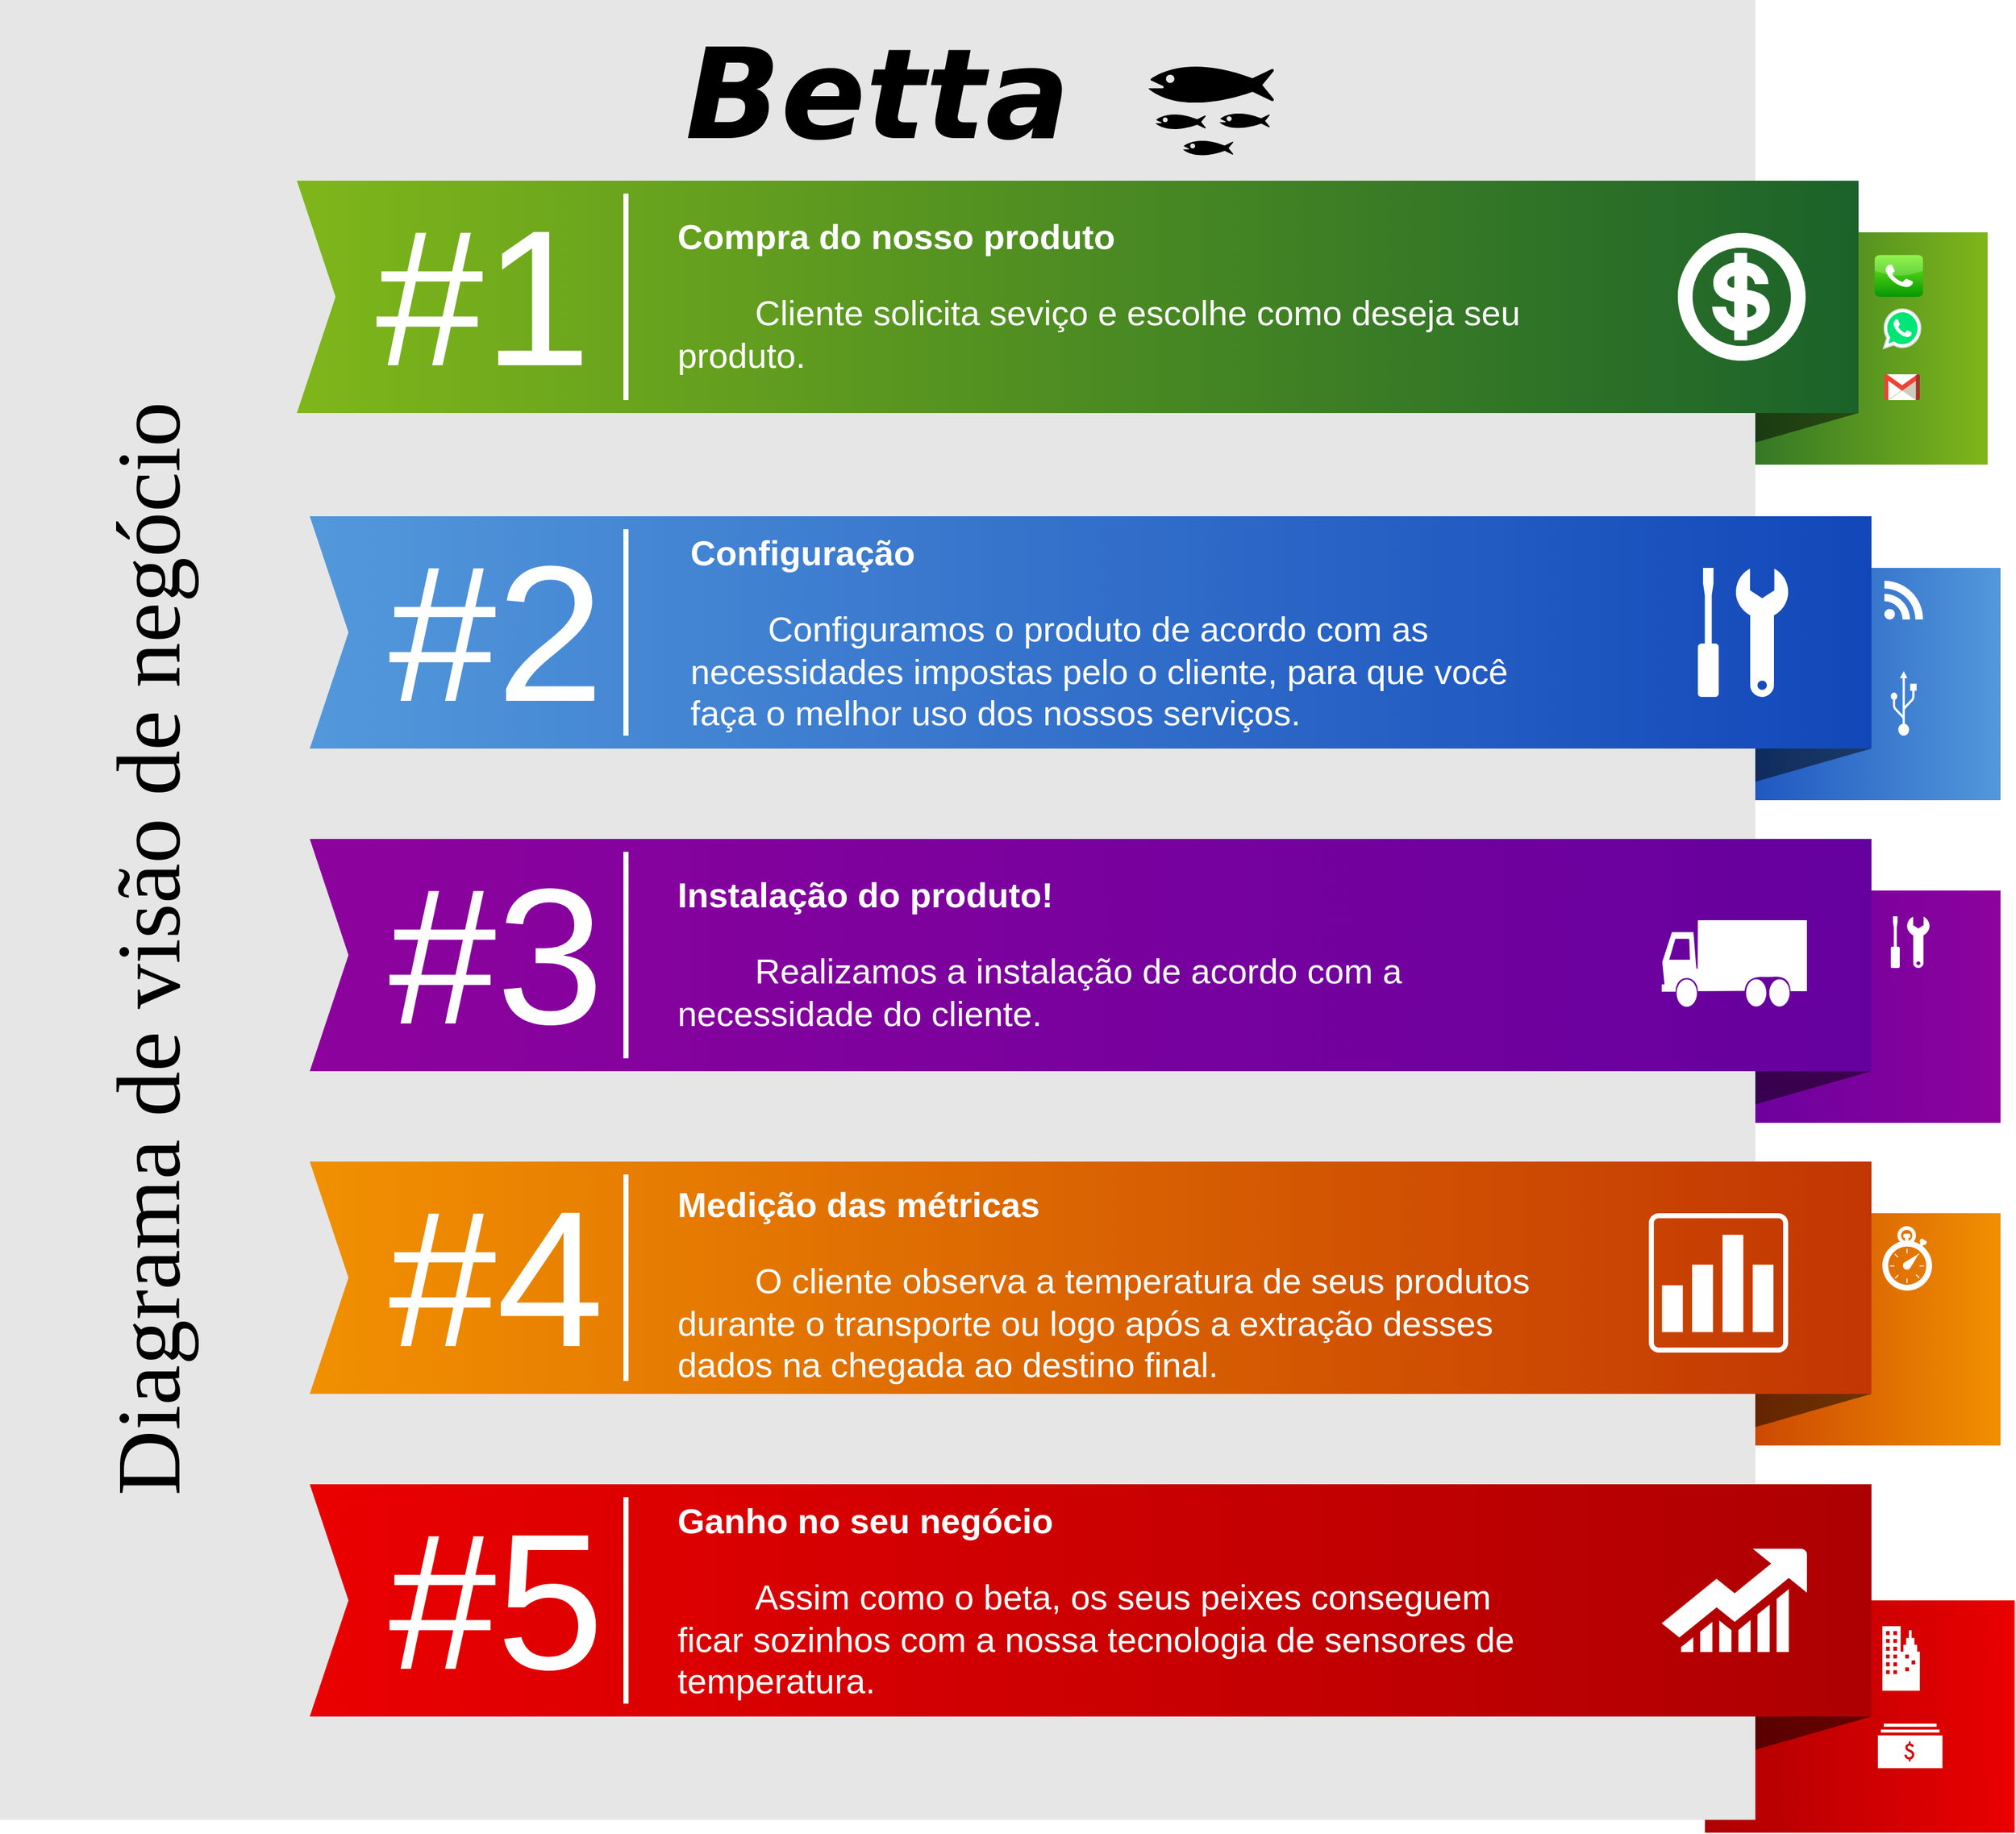 <mxfile version="16.5.1" type="device"><diagram name="Page-1" id="1622d65d-c77d-c4b6-e0e7-3c11208c8684"><mxGraphModel dx="1108" dy="553" grid="1" gridSize="10" guides="1" tooltips="1" connect="1" arrows="1" fold="1" page="1" pageScale="1.5" pageWidth="1169" pageHeight="826" background="none" math="0" shadow="0"><root><mxCell id="0" style=";html=1;"/><mxCell id="1" style=";html=1;" parent="0"/><mxCell id="869962fe87da545-3" value="" style="whiteSpace=wrap;html=1;rounded=0;shadow=0;dashed=0;strokeWidth=1;fontFamily=Tahoma;fontSize=10;fontColor=#FFFFFF;strokeColor=none;fillColor=#7FB61A;gradientColor=#1B622A;gradientDirection=west;" parent="1" vertex="1"><mxGeometry x="1360" y="210" width="240" height="180" as="geometry"/></mxCell><mxCell id="869962fe87da545-4" value="" style="verticalLabelPosition=bottom;verticalAlign=top;html=1;strokeWidth=1;shape=mxgraph.basic.orthogonal_triangle;rounded=0;shadow=0;dashed=0;fontFamily=Tahoma;fontSize=10;fontColor=#FFFFFF;flipV=1;fillColor=#000000;strokeColor=none;opacity=50;" parent="1" vertex="1"><mxGeometry x="1360" y="350" width="140" height="40" as="geometry"/></mxCell><mxCell id="869962fe87da545-6" value="" style="whiteSpace=wrap;html=1;rounded=0;shadow=0;dashed=0;strokeWidth=1;fontFamily=Tahoma;fontSize=10;fontColor=#FFFFFF;strokeColor=none;fillColor=#5398DB;gradientColor=#1247B9;gradientDirection=west;" parent="1" vertex="1"><mxGeometry x="1370" y="470" width="240" height="180" as="geometry"/></mxCell><mxCell id="869962fe87da545-7" value="" style="verticalLabelPosition=bottom;verticalAlign=top;html=1;strokeWidth=1;shape=mxgraph.basic.orthogonal_triangle;rounded=0;shadow=0;dashed=0;fontFamily=Tahoma;fontSize=10;fontColor=#FFFFFF;flipV=1;fillColor=#000000;strokeColor=none;opacity=50;" parent="1" vertex="1"><mxGeometry x="1370" y="610" width="140" height="40" as="geometry"/></mxCell><mxCell id="869962fe87da545-9" value="" style="whiteSpace=wrap;html=1;rounded=0;shadow=0;dashed=0;strokeWidth=1;fontFamily=Tahoma;fontSize=10;fontColor=#FFFFFF;strokeColor=none;fillColor=#8D029D;gradientColor=#65009E;gradientDirection=west;" parent="1" vertex="1"><mxGeometry x="1370" y="720" width="240" height="180" as="geometry"/></mxCell><mxCell id="869962fe87da545-10" value="" style="verticalLabelPosition=bottom;verticalAlign=top;html=1;strokeWidth=1;shape=mxgraph.basic.orthogonal_triangle;rounded=0;shadow=0;dashed=0;fontFamily=Tahoma;fontSize=10;fontColor=#FFFFFF;flipV=1;fillColor=#000000;strokeColor=none;opacity=50;" parent="1" vertex="1"><mxGeometry x="1370" y="860" width="140" height="40" as="geometry"/></mxCell><mxCell id="869962fe87da545-12" value="" style="whiteSpace=wrap;html=1;rounded=0;shadow=0;dashed=0;strokeWidth=1;fontFamily=Tahoma;fontSize=10;fontColor=#FFFFFF;strokeColor=none;fillColor=#F19001;gradientColor=#C23603;gradientDirection=west;" parent="1" vertex="1"><mxGeometry x="1370" y="970" width="240" height="180" as="geometry"/></mxCell><mxCell id="869962fe87da545-13" value="" style="verticalLabelPosition=bottom;verticalAlign=top;html=1;strokeWidth=1;shape=mxgraph.basic.orthogonal_triangle;rounded=0;shadow=0;dashed=0;fontFamily=Tahoma;fontSize=10;fontColor=#FFFFFF;flipV=1;fillColor=#000000;strokeColor=none;opacity=50;" parent="1" vertex="1"><mxGeometry x="1370" y="1110" width="140" height="40" as="geometry"/></mxCell><mxCell id="869962fe87da545-15" value="" style="whiteSpace=wrap;html=1;rounded=0;shadow=0;dashed=0;strokeWidth=1;fontFamily=Tahoma;fontSize=10;fontColor=#FFFFFF;strokeColor=none;fillColor=#EA0001;gradientColor=#AD0002;gradientDirection=west;" parent="1" vertex="1"><mxGeometry x="1381" y="1270" width="240" height="180" as="geometry"/></mxCell><mxCell id="869962fe87da545-16" value="" style="verticalLabelPosition=bottom;verticalAlign=top;html=1;strokeWidth=1;shape=mxgraph.basic.orthogonal_triangle;rounded=0;shadow=0;dashed=0;fontFamily=Tahoma;fontSize=10;fontColor=#FFFFFF;flipV=1;fillColor=#000000;strokeColor=none;opacity=50;" parent="1" vertex="1"><mxGeometry x="1370" y="1360" width="140" height="40" as="geometry"/></mxCell><mxCell id="869962fe87da545-5" value="&lt;span style=&quot;font-size: 97px&quot;&gt;𝘽𝙚𝙩𝙩𝙖&lt;/span&gt;" style="whiteSpace=wrap;html=1;rounded=0;shadow=0;dashed=0;strokeWidth=1;fillColor=#E6E6E6;fontFamily=Verdana;fontSize=70;strokeColor=none;verticalAlign=top;spacingTop=10;" parent="1" vertex="1"><mxGeometry x="60" y="30" width="1360" height="1410" as="geometry"/></mxCell><mxCell id="869962fe87da545-2" value="" style="html=1;shadow=0;dashed=0;align=center;verticalAlign=middle;shape=mxgraph.arrows2.arrow;dy=0;dx=0;notch=30;rounded=0;strokeColor=none;strokeWidth=1;fillColor=#7FB61A;fontFamily=Tahoma;fontSize=10;fontColor=#FFFFFF;gradientColor=#1B622A;gradientDirection=east;" parent="1" vertex="1"><mxGeometry x="290" y="170" width="1210" height="180" as="geometry"/></mxCell><mxCell id="869962fe87da545-8" value="" style="html=1;shadow=0;dashed=0;align=center;verticalAlign=middle;shape=mxgraph.arrows2.arrow;dy=0;dx=0;notch=30;rounded=0;strokeColor=none;strokeWidth=1;fillColor=#5398DB;fontFamily=Tahoma;fontSize=10;fontColor=#FFFFFF;gradientColor=#1247B9;gradientDirection=east;" parent="1" vertex="1"><mxGeometry x="300" y="430" width="1210" height="180" as="geometry"/></mxCell><mxCell id="869962fe87da545-11" value="" style="html=1;shadow=0;dashed=0;align=center;verticalAlign=middle;shape=mxgraph.arrows2.arrow;dy=0;dx=0;notch=30;rounded=0;strokeColor=none;strokeWidth=1;fillColor=#8D029D;fontFamily=Tahoma;fontSize=10;fontColor=#FFFFFF;gradientColor=#65009E;gradientDirection=east;" parent="1" vertex="1"><mxGeometry x="300" y="680" width="1210" height="180" as="geometry"/></mxCell><mxCell id="869962fe87da545-14" value="" style="html=1;shadow=0;dashed=0;align=center;verticalAlign=middle;shape=mxgraph.arrows2.arrow;dy=0;dx=0;notch=30;rounded=0;strokeColor=none;strokeWidth=1;fillColor=#F19001;fontFamily=Tahoma;fontSize=10;fontColor=#FFFFFF;gradientColor=#C23603;gradientDirection=east;" parent="1" vertex="1"><mxGeometry x="300" y="930" width="1210" height="180" as="geometry"/></mxCell><mxCell id="869962fe87da545-17" value="" style="html=1;shadow=0;dashed=0;align=center;verticalAlign=middle;shape=mxgraph.arrows2.arrow;dy=0;dx=0;notch=30;rounded=0;strokeColor=none;strokeWidth=1;fillColor=#EA0001;fontFamily=Tahoma;fontSize=10;fontColor=#FFFFFF;gradientColor=#AD0002;gradientDirection=east;" parent="1" vertex="1"><mxGeometry x="300" y="1180" width="1210" height="180" as="geometry"/></mxCell><mxCell id="869962fe87da545-18" value="Diagrama de visão de negócio" style="text;html=1;strokeColor=none;fillColor=none;align=center;verticalAlign=middle;whiteSpace=wrap;rounded=0;shadow=0;dashed=0;fontFamily=Verdana;fontSize=70;horizontal=0;" parent="1" vertex="1"><mxGeometry x="110" y="170" width="130" height="1190" as="geometry"/></mxCell><mxCell id="869962fe87da545-19" value="#1" style="text;html=1;strokeColor=none;fillColor=none;align=right;verticalAlign=middle;whiteSpace=wrap;rounded=0;shadow=0;dashed=0;fontFamily=Helvetica;fontSize=150;fontColor=#FFFFFF;" parent="1" vertex="1"><mxGeometry x="320" y="170" width="200" height="180" as="geometry"/></mxCell><mxCell id="869962fe87da545-20" value="#2" style="text;html=1;strokeColor=none;fillColor=none;align=right;verticalAlign=middle;whiteSpace=wrap;rounded=0;shadow=0;dashed=0;fontFamily=Helvetica;fontSize=150;fontColor=#FFFFFF;" parent="1" vertex="1"><mxGeometry x="330" y="430" width="200" height="180" as="geometry"/></mxCell><mxCell id="869962fe87da545-21" value="#3" style="text;html=1;strokeColor=none;fillColor=none;align=right;verticalAlign=middle;whiteSpace=wrap;rounded=0;shadow=0;dashed=0;fontFamily=Helvetica;fontSize=150;fontColor=#FFFFFF;" parent="1" vertex="1"><mxGeometry x="330" y="680" width="200" height="180" as="geometry"/></mxCell><mxCell id="869962fe87da545-22" value="#4" style="text;html=1;strokeColor=none;fillColor=none;align=right;verticalAlign=middle;whiteSpace=wrap;rounded=0;shadow=0;dashed=0;fontFamily=Helvetica;fontSize=150;fontColor=#FFFFFF;" parent="1" vertex="1"><mxGeometry x="330" y="930" width="200" height="180" as="geometry"/></mxCell><mxCell id="869962fe87da545-23" value="#5" style="text;html=1;strokeColor=none;fillColor=none;align=right;verticalAlign=middle;whiteSpace=wrap;rounded=0;shadow=0;dashed=0;fontFamily=Helvetica;fontSize=150;fontColor=#FFFFFF;" parent="1" vertex="1"><mxGeometry x="330" y="1180" width="200" height="180" as="geometry"/></mxCell><mxCell id="869962fe87da545-24" value="" style="line;strokeWidth=4;direction=south;html=1;rounded=0;shadow=0;dashed=0;fillColor=none;gradientColor=#AD0002;fontFamily=Helvetica;fontSize=150;fontColor=#FFFFFF;align=right;strokeColor=#FFFFFF;" parent="1" vertex="1"><mxGeometry x="540" y="180" width="10" height="160" as="geometry"/></mxCell><mxCell id="869962fe87da545-25" value="" style="line;strokeWidth=4;direction=south;html=1;rounded=0;shadow=0;dashed=0;fillColor=none;gradientColor=#AD0002;fontFamily=Helvetica;fontSize=150;fontColor=#FFFFFF;align=right;strokeColor=#FFFFFF;" parent="1" vertex="1"><mxGeometry x="540" y="440" width="10" height="160" as="geometry"/></mxCell><mxCell id="869962fe87da545-26" value="" style="line;strokeWidth=4;direction=south;html=1;rounded=0;shadow=0;dashed=0;fillColor=none;gradientColor=#AD0002;fontFamily=Helvetica;fontSize=150;fontColor=#FFFFFF;align=right;strokeColor=#FFFFFF;" parent="1" vertex="1"><mxGeometry x="540" y="690" width="10" height="160" as="geometry"/></mxCell><mxCell id="869962fe87da545-27" value="" style="line;strokeWidth=4;direction=south;html=1;rounded=0;shadow=0;dashed=0;fillColor=none;gradientColor=#AD0002;fontFamily=Helvetica;fontSize=150;fontColor=#FFFFFF;align=right;strokeColor=#FFFFFF;" parent="1" vertex="1"><mxGeometry x="540" y="940" width="10" height="160" as="geometry"/></mxCell><mxCell id="869962fe87da545-28" value="" style="line;strokeWidth=4;direction=south;html=1;rounded=0;shadow=0;dashed=0;fillColor=none;gradientColor=#AD0002;fontFamily=Helvetica;fontSize=150;fontColor=#FFFFFF;align=right;strokeColor=#FFFFFF;" parent="1" vertex="1"><mxGeometry x="540" y="1190" width="10" height="160" as="geometry"/></mxCell><mxCell id="869962fe87da545-29" value="&lt;h1 style=&quot;font-size: 27px&quot;&gt;&lt;font style=&quot;font-size: 27px&quot;&gt;Compra do nosso produto&lt;/font&gt;&lt;/h1&gt;&lt;p style=&quot;font-size: 27px&quot;&gt;&lt;font style=&quot;font-size: 27px&quot;&gt;&lt;span style=&quot;white-space: pre&quot;&gt;&#9;&lt;/span&gt;Cliente solicita seviço e escolhe como deseja seu produto.&lt;/font&gt;&lt;/p&gt;" style="text;html=1;strokeColor=none;fillColor=none;spacing=5;spacingTop=-20;whiteSpace=wrap;overflow=hidden;rounded=0;shadow=0;dashed=0;fontFamily=Helvetica;fontSize=12;fontColor=#FFFFFF;align=left;" parent="1" vertex="1"><mxGeometry x="580" y="190" width="670" height="140" as="geometry"/></mxCell><mxCell id="869962fe87da545-30" value="&lt;h1 style=&quot;font-size: 27px&quot;&gt;&lt;font style=&quot;font-size: 27px&quot;&gt;Configuração&lt;/font&gt;&lt;/h1&gt;&lt;p style=&quot;font-size: 27px&quot;&gt;&lt;font style=&quot;font-size: 27px&quot;&gt;&lt;span style=&quot;white-space: pre&quot;&gt;&#9;&lt;/span&gt;Configuramos o produto de acordo com as necessidades impostas pelo o cliente, para que você faça o melhor uso dos nossos serviços.&lt;/font&gt;&lt;br&gt;&lt;/p&gt;" style="text;html=1;strokeColor=none;fillColor=none;spacing=5;spacingTop=-20;whiteSpace=wrap;overflow=hidden;rounded=0;shadow=0;dashed=0;fontFamily=Helvetica;fontSize=12;fontColor=#FFFFFF;align=left;" parent="1" vertex="1"><mxGeometry x="590" y="435" width="670" height="185" as="geometry"/></mxCell><mxCell id="869962fe87da545-31" value="&lt;h1 style=&quot;font-size: 27px&quot;&gt;&lt;font style=&quot;font-size: 27px&quot;&gt;Instalação do produto!&lt;/font&gt;&lt;/h1&gt;&lt;p style=&quot;font-size: 27px&quot;&gt;&lt;font style=&quot;font-size: 27px&quot;&gt;&lt;span style=&quot;white-space: pre&quot;&gt;&#9;&lt;/span&gt;Realizamos a instalação de acordo com a necessidade do cliente.&lt;/font&gt;&lt;br&gt;&lt;/p&gt;" style="text;html=1;strokeColor=none;fillColor=none;spacing=5;spacingTop=-20;whiteSpace=wrap;overflow=hidden;rounded=0;shadow=0;dashed=0;fontFamily=Helvetica;fontSize=12;fontColor=#FFFFFF;align=left;" parent="1" vertex="1"><mxGeometry x="580" y="700" width="670" height="140" as="geometry"/></mxCell><mxCell id="869962fe87da545-32" value="&lt;h1 style=&quot;font-size: 27px&quot;&gt;&lt;font style=&quot;font-size: 27px&quot;&gt;Medição das métricas&lt;/font&gt;&lt;/h1&gt;&lt;p style=&quot;font-size: 27px&quot;&gt;&lt;font style=&quot;font-size: 27px&quot;&gt;&lt;span style=&quot;white-space: pre&quot;&gt;&#9;&lt;/span&gt;O cliente observa a temperatura de seus produtos durante o transporte ou logo após a extração desses dados na chegada ao destino final.&lt;/font&gt;&lt;br&gt;&lt;/p&gt;" style="text;html=1;strokeColor=none;fillColor=none;spacing=5;spacingTop=-20;whiteSpace=wrap;overflow=hidden;rounded=0;shadow=0;dashed=0;fontFamily=Helvetica;fontSize=12;fontColor=#FFFFFF;align=left;" parent="1" vertex="1"><mxGeometry x="580" y="940" width="670" height="180" as="geometry"/></mxCell><mxCell id="869962fe87da545-33" value="&lt;h1 style=&quot;font-size: 27px&quot;&gt;&lt;font style=&quot;font-size: 27px&quot;&gt;Ganho no seu negócio&lt;/font&gt;&lt;/h1&gt;&lt;p style=&quot;font-size: 27px&quot;&gt;&lt;font style=&quot;font-size: 27px&quot;&gt;&lt;span style=&quot;white-space: pre&quot;&gt;&#9;&lt;/span&gt;Assim como o beta, os seus peixes conseguem ficar sozinhos com a nossa tecnologia de sensores de temperatura.&lt;/font&gt;&lt;br&gt;&lt;/p&gt;" style="text;html=1;strokeColor=none;fillColor=none;spacing=5;spacingTop=-20;whiteSpace=wrap;overflow=hidden;rounded=0;shadow=0;dashed=0;fontFamily=Helvetica;fontSize=12;fontColor=#FFFFFF;align=left;" parent="1" vertex="1"><mxGeometry x="580" y="1185" width="670" height="170" as="geometry"/></mxCell><mxCell id="869962fe87da545-37" value="" style="shadow=0;dashed=0;html=1;strokeColor=none;fillColor=#FFFFFF;labelPosition=center;verticalLabelPosition=bottom;verticalAlign=top;shape=mxgraph.office.concepts.maintenance;rounded=0;fontFamily=Helvetica;fontSize=12;fontColor=#FFFFFF;align=left;" parent="1" vertex="1"><mxGeometry x="1375.5" y="470" width="70" height="100" as="geometry"/></mxCell><mxCell id="869962fe87da545-38" value="" style="shadow=0;dashed=0;html=1;strokeColor=none;fillColor=#FFFFFF;labelPosition=center;verticalLabelPosition=bottom;verticalAlign=top;shape=mxgraph.office.concepts.on_premises;rounded=0;fontFamily=Helvetica;fontSize=12;fontColor=#FFFFFF;align=left;" parent="1" vertex="1"><mxGeometry x="1518.5" y="1290" width="29" height="50" as="geometry"/></mxCell><mxCell id="I5GqAGsakw73eSHpDv6W-1" value="" style="shape=mxgraph.signs.animals.fish_hatchery;html=1;pointerEvents=1;fillColor=#000000;strokeColor=none;verticalLabelPosition=bottom;verticalAlign=top;align=center;sketch=0;" parent="1" vertex="1"><mxGeometry x="950" y="70" width="97" height="85" as="geometry"/></mxCell><mxCell id="I5GqAGsakw73eSHpDv6W-2" value="" style="shape=mxgraph.signs.transportation.truck_3;html=1;pointerEvents=1;fillColor=#FFFFFF;strokeColor=none;verticalLabelPosition=bottom;verticalAlign=top;align=center;sketch=0;" parent="1" vertex="1"><mxGeometry x="1347.5" y="743" width="112.5" height="67" as="geometry"/></mxCell><mxCell id="I5GqAGsakw73eSHpDv6W-3" value="" style="shape=mxgraph.signs.tech.rss;html=1;pointerEvents=1;fillColor=#FFFFFF;strokeColor=none;verticalLabelPosition=bottom;verticalAlign=top;align=center;sketch=0;" parent="1" vertex="1"><mxGeometry x="1520" y="480" width="30" height="30" as="geometry"/></mxCell><mxCell id="I5GqAGsakw73eSHpDv6W-9" value="" style="shape=mxgraph.signs.travel.cashier;html=1;pointerEvents=1;fillColor=#FFFFFF;strokeColor=none;verticalLabelPosition=bottom;verticalAlign=top;align=center;sketch=0;" parent="1" vertex="1"><mxGeometry x="1360" y="210.5" width="99" height="99" as="geometry"/></mxCell><mxCell id="I5GqAGsakw73eSHpDv6W-10" value="" style="shape=mxgraph.signs.tech.usb;html=1;pointerEvents=1;fillColor=#FFFFFF;strokeColor=none;verticalLabelPosition=bottom;verticalAlign=top;align=center;sketch=0;fontSize=19;" parent="1" vertex="1"><mxGeometry x="1525" y="550" width="20" height="50" as="geometry"/></mxCell><mxCell id="IOK11vmBvr6hfF28GsEm-1" value="" style="shadow=0;dashed=0;html=1;strokeColor=none;fillColor=#FFFFFF;labelPosition=center;verticalLabelPosition=bottom;verticalAlign=top;shape=mxgraph.office.concepts.maintenance;rounded=0;fontFamily=Helvetica;fontSize=12;fontColor=#FFFFFF;align=left;" parent="1" vertex="1"><mxGeometry x="1525" y="740" width="30" height="40" as="geometry"/></mxCell><mxCell id="IOK11vmBvr6hfF28GsEm-4" value="" style="dashed=0;outlineConnect=0;html=1;align=center;labelPosition=center;verticalLabelPosition=bottom;verticalAlign=top;shape=mxgraph.webicons.phone;fillColor=#76F21E;gradientColor=#079704;fontSize=27;" parent="1" vertex="1"><mxGeometry x="1512.5" y="227.6" width="37.5" height="32.4" as="geometry"/></mxCell><mxCell id="IOK11vmBvr6hfF28GsEm-7" value="" style="sketch=0;pointerEvents=1;shadow=0;dashed=0;html=1;strokeColor=none;fillColor=#FFFFFF;aspect=fixed;labelPosition=center;verticalLabelPosition=bottom;verticalAlign=top;align=center;outlineConnect=0;shape=mxgraph.vvd.vrealize_log_insight;fontSize=27;" parent="1" vertex="1"><mxGeometry x="1337.5" y="970" width="108" height="108" as="geometry"/></mxCell><mxCell id="IOK11vmBvr6hfF28GsEm-8" value="" style="dashed=0;outlineConnect=0;html=1;align=center;labelPosition=center;verticalLabelPosition=bottom;verticalAlign=top;shape=mxgraph.weblogos.gmail;fontSize=27;fillColor=#FFFFFF;" parent="1" vertex="1"><mxGeometry x="1520" y="320" width="27.5" height="20" as="geometry"/></mxCell><mxCell id="IOK11vmBvr6hfF28GsEm-12" value="" style="dashed=0;outlineConnect=0;html=1;align=center;labelPosition=center;verticalLabelPosition=bottom;verticalAlign=top;shape=mxgraph.weblogos.whatsapp;fillColor=#00E676;strokeColor=#dddddd;fontSize=27;" parent="1" vertex="1"><mxGeometry x="1519.38" y="269.5" width="28.75" height="30.5" as="geometry"/></mxCell><mxCell id="IOK11vmBvr6hfF28GsEm-13" value="" style="verticalLabelPosition=bottom;sketch=0;html=1;fillColor=#FFFFFF;strokeColor=none;verticalAlign=top;pointerEvents=1;align=center;shape=mxgraph.cisco_safe.business_icons.icon10;fontSize=27;" parent="1" vertex="1"><mxGeometry x="1347.5" y="1230" width="112.5" height="80" as="geometry"/></mxCell><mxCell id="IOK11vmBvr6hfF28GsEm-14" value="" style="verticalLabelPosition=bottom;sketch=0;html=1;fillColor=#FFFFFF;strokeColor=none;verticalAlign=top;pointerEvents=1;align=center;shape=mxgraph.cisco_safe.business_icons.icon8;fontSize=27;" parent="1" vertex="1"><mxGeometry x="1518.5" y="980" width="38.5" height="50" as="geometry"/></mxCell><mxCell id="IOK11vmBvr6hfF28GsEm-15" value="" style="verticalLabelPosition=bottom;sketch=0;html=1;fillColor=#FFFFFF;strokeColor=none;verticalAlign=top;pointerEvents=1;align=center;shape=mxgraph.cisco_safe.business_icons.icon17;fontSize=27;" parent="1" vertex="1"><mxGeometry x="1515" y="1365.5" width="50" height="34.5" as="geometry"/></mxCell></root></mxGraphModel></diagram></mxfile>